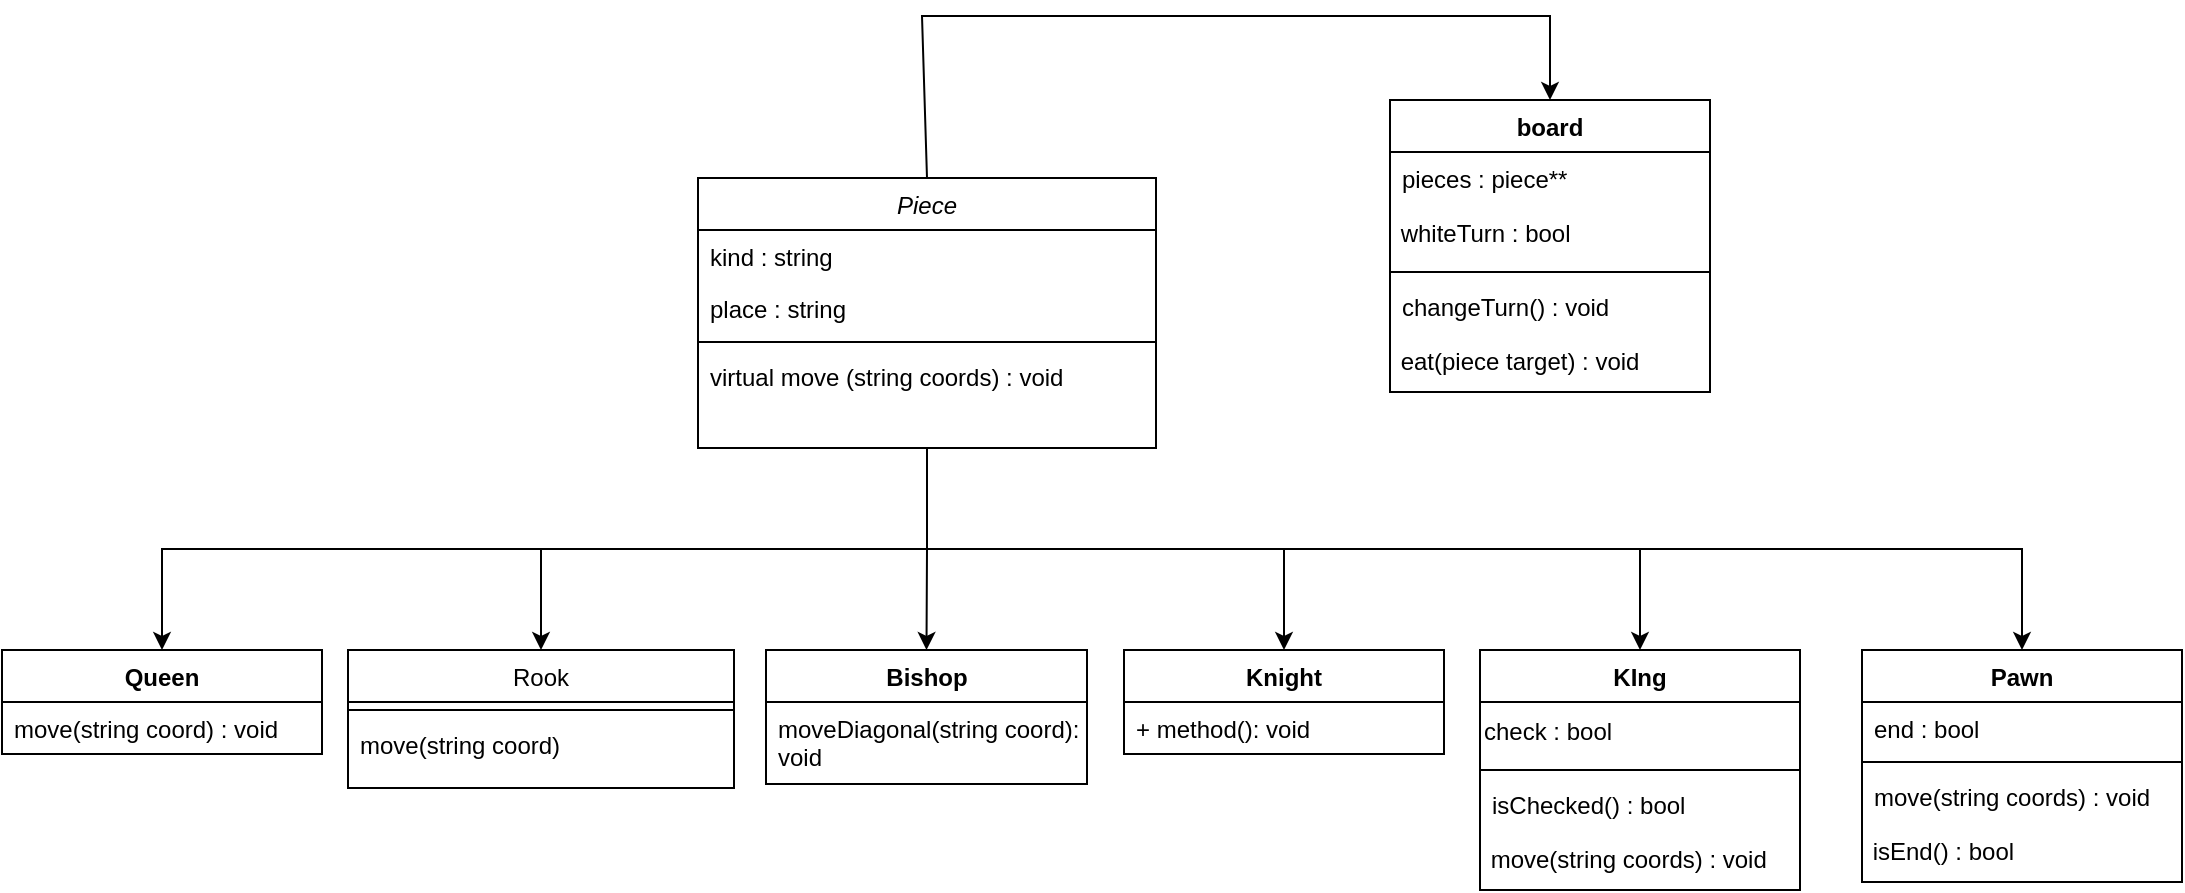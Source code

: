 <mxfile version="25.0.3">
  <diagram id="C5RBs43oDa-KdzZeNtuy" name="Page-1">
    <mxGraphModel dx="1434" dy="446" grid="0" gridSize="10" guides="1" tooltips="1" connect="1" arrows="1" fold="1" page="0" pageScale="1" pageWidth="827" pageHeight="1169" background="none" math="0" shadow="0">
      <root>
        <mxCell id="WIyWlLk6GJQsqaUBKTNV-0" />
        <mxCell id="WIyWlLk6GJQsqaUBKTNV-1" parent="WIyWlLk6GJQsqaUBKTNV-0" />
        <mxCell id="AsK64UsdbuCdQflEhBRy-26" style="edgeStyle=orthogonalEdgeStyle;rounded=0;orthogonalLoop=1;jettySize=auto;html=1;exitX=0.5;exitY=1;exitDx=0;exitDy=0;entryX=0.5;entryY=0;entryDx=0;entryDy=0;" parent="WIyWlLk6GJQsqaUBKTNV-1" source="zkfFHV4jXpPFQw0GAbJ--0" target="AsK64UsdbuCdQflEhBRy-44" edge="1">
          <mxGeometry relative="1" as="geometry">
            <mxPoint x="225" y="331" as="targetPoint" />
          </mxGeometry>
        </mxCell>
        <mxCell id="AsK64UsdbuCdQflEhBRy-28" style="edgeStyle=orthogonalEdgeStyle;rounded=0;orthogonalLoop=1;jettySize=auto;html=1;exitX=0.5;exitY=1;exitDx=0;exitDy=0;" parent="WIyWlLk6GJQsqaUBKTNV-1" source="zkfFHV4jXpPFQw0GAbJ--0" target="zkfFHV4jXpPFQw0GAbJ--6" edge="1">
          <mxGeometry relative="1" as="geometry" />
        </mxCell>
        <mxCell id="AsK64UsdbuCdQflEhBRy-55" style="edgeStyle=orthogonalEdgeStyle;rounded=0;orthogonalLoop=1;jettySize=auto;html=1;exitX=0.5;exitY=1;exitDx=0;exitDy=0;" parent="WIyWlLk6GJQsqaUBKTNV-1" source="zkfFHV4jXpPFQw0GAbJ--0" target="AsK64UsdbuCdQflEhBRy-10" edge="1">
          <mxGeometry relative="1" as="geometry" />
        </mxCell>
        <mxCell id="AsK64UsdbuCdQflEhBRy-63" style="edgeStyle=orthogonalEdgeStyle;rounded=0;orthogonalLoop=1;jettySize=auto;html=1;exitX=0.5;exitY=1;exitDx=0;exitDy=0;" parent="WIyWlLk6GJQsqaUBKTNV-1" source="zkfFHV4jXpPFQw0GAbJ--0" target="AsK64UsdbuCdQflEhBRy-58" edge="1">
          <mxGeometry relative="1" as="geometry" />
        </mxCell>
        <mxCell id="AsK64UsdbuCdQflEhBRy-70" style="edgeStyle=orthogonalEdgeStyle;rounded=0;orthogonalLoop=1;jettySize=auto;html=1;exitX=0.5;exitY=1;exitDx=0;exitDy=0;" parent="WIyWlLk6GJQsqaUBKTNV-1" source="zkfFHV4jXpPFQw0GAbJ--0" target="AsK64UsdbuCdQflEhBRy-65" edge="1">
          <mxGeometry relative="1" as="geometry" />
        </mxCell>
        <mxCell id="pnR-dcr7Vg8UVQx4HuzF-8" style="edgeStyle=none;rounded=0;orthogonalLoop=1;jettySize=auto;html=1;exitX=0.5;exitY=0;exitDx=0;exitDy=0;entryX=0.5;entryY=0;entryDx=0;entryDy=0;" parent="WIyWlLk6GJQsqaUBKTNV-1" source="zkfFHV4jXpPFQw0GAbJ--0" target="pnR-dcr7Vg8UVQx4HuzF-0" edge="1">
          <mxGeometry relative="1" as="geometry">
            <mxPoint x="555" y="50" as="targetPoint" />
            <Array as="points">
              <mxPoint x="325" y="29" />
              <mxPoint x="639" y="29" />
            </Array>
          </mxGeometry>
        </mxCell>
        <mxCell id="Mba1sNCcwUkIVgNwWezd-1" style="edgeStyle=orthogonalEdgeStyle;rounded=0;orthogonalLoop=1;jettySize=auto;html=1;exitX=0.5;exitY=1;exitDx=0;exitDy=0;" edge="1" parent="WIyWlLk6GJQsqaUBKTNV-1" source="zkfFHV4jXpPFQw0GAbJ--0" target="AsK64UsdbuCdQflEhBRy-6">
          <mxGeometry relative="1" as="geometry" />
        </mxCell>
        <mxCell id="zkfFHV4jXpPFQw0GAbJ--0" value="Piece" style="swimlane;fontStyle=2;align=center;verticalAlign=top;childLayout=stackLayout;horizontal=1;startSize=26;horizontalStack=0;resizeParent=1;resizeLast=0;collapsible=1;marginBottom=0;rounded=0;shadow=0;strokeWidth=1;" parent="WIyWlLk6GJQsqaUBKTNV-1" vertex="1">
          <mxGeometry x="213" y="110" width="229" height="135" as="geometry">
            <mxRectangle x="230" y="140" width="160" height="26" as="alternateBounds" />
          </mxGeometry>
        </mxCell>
        <mxCell id="zkfFHV4jXpPFQw0GAbJ--1" value="kind : string" style="text;align=left;verticalAlign=top;spacingLeft=4;spacingRight=4;overflow=hidden;rotatable=0;points=[[0,0.5],[1,0.5]];portConstraint=eastwest;" parent="zkfFHV4jXpPFQw0GAbJ--0" vertex="1">
          <mxGeometry y="26" width="229" height="26" as="geometry" />
        </mxCell>
        <mxCell id="zkfFHV4jXpPFQw0GAbJ--2" value="place : string" style="text;align=left;verticalAlign=top;spacingLeft=4;spacingRight=4;overflow=hidden;rotatable=0;points=[[0,0.5],[1,0.5]];portConstraint=eastwest;rounded=0;shadow=0;html=0;" parent="zkfFHV4jXpPFQw0GAbJ--0" vertex="1">
          <mxGeometry y="52" width="229" height="26" as="geometry" />
        </mxCell>
        <mxCell id="zkfFHV4jXpPFQw0GAbJ--4" value="" style="line;html=1;strokeWidth=1;align=left;verticalAlign=middle;spacingTop=-1;spacingLeft=3;spacingRight=3;rotatable=0;labelPosition=right;points=[];portConstraint=eastwest;" parent="zkfFHV4jXpPFQw0GAbJ--0" vertex="1">
          <mxGeometry y="78" width="229" height="8" as="geometry" />
        </mxCell>
        <mxCell id="zkfFHV4jXpPFQw0GAbJ--5" value="virtual move (string coords) : void&#xa;" style="text;align=left;verticalAlign=top;spacingLeft=4;spacingRight=4;overflow=hidden;rotatable=0;points=[[0,0.5],[1,0.5]];portConstraint=eastwest;" parent="zkfFHV4jXpPFQw0GAbJ--0" vertex="1">
          <mxGeometry y="86" width="229" height="49" as="geometry" />
        </mxCell>
        <mxCell id="zkfFHV4jXpPFQw0GAbJ--6" value="Rook" style="swimlane;fontStyle=0;align=center;verticalAlign=top;childLayout=stackLayout;horizontal=1;startSize=26;horizontalStack=0;resizeParent=1;resizeLast=0;collapsible=1;marginBottom=0;rounded=0;shadow=0;strokeWidth=1;" parent="WIyWlLk6GJQsqaUBKTNV-1" vertex="1">
          <mxGeometry x="38" y="346" width="193" height="69" as="geometry">
            <mxRectangle x="130" y="380" width="160" height="26" as="alternateBounds" />
          </mxGeometry>
        </mxCell>
        <mxCell id="zkfFHV4jXpPFQw0GAbJ--9" value="" style="line;html=1;strokeWidth=1;align=left;verticalAlign=middle;spacingTop=-1;spacingLeft=3;spacingRight=3;rotatable=0;labelPosition=right;points=[];portConstraint=eastwest;" parent="zkfFHV4jXpPFQw0GAbJ--6" vertex="1">
          <mxGeometry y="26" width="193" height="8" as="geometry" />
        </mxCell>
        <mxCell id="zkfFHV4jXpPFQw0GAbJ--11" value="move(string coord)" style="text;align=left;verticalAlign=top;spacingLeft=4;spacingRight=4;overflow=hidden;rotatable=0;points=[[0,0.5],[1,0.5]];portConstraint=eastwest;labelBackgroundColor=none;" parent="zkfFHV4jXpPFQw0GAbJ--6" vertex="1">
          <mxGeometry y="34" width="193" height="35" as="geometry" />
        </mxCell>
        <mxCell id="AsK64UsdbuCdQflEhBRy-6" value="Queen&lt;div&gt;&lt;br&gt;&lt;/div&gt;" style="swimlane;fontStyle=1;align=center;verticalAlign=top;childLayout=stackLayout;horizontal=1;startSize=26;horizontalStack=0;resizeParent=1;resizeParentMax=0;resizeLast=0;collapsible=1;marginBottom=0;whiteSpace=wrap;html=1;" parent="WIyWlLk6GJQsqaUBKTNV-1" vertex="1">
          <mxGeometry x="-135" y="346" width="160" height="52" as="geometry" />
        </mxCell>
        <mxCell id="AsK64UsdbuCdQflEhBRy-9" value="move(string coord) : void" style="text;strokeColor=none;fillColor=none;align=left;verticalAlign=top;spacingLeft=4;spacingRight=4;overflow=hidden;rotatable=0;points=[[0,0.5],[1,0.5]];portConstraint=eastwest;whiteSpace=wrap;html=1;" parent="AsK64UsdbuCdQflEhBRy-6" vertex="1">
          <mxGeometry y="26" width="160" height="26" as="geometry" />
        </mxCell>
        <mxCell id="AsK64UsdbuCdQflEhBRy-10" value="KIng" style="swimlane;fontStyle=1;align=center;verticalAlign=top;childLayout=stackLayout;horizontal=1;startSize=26;horizontalStack=0;resizeParent=1;resizeParentMax=0;resizeLast=0;collapsible=1;marginBottom=0;whiteSpace=wrap;html=1;" parent="WIyWlLk6GJQsqaUBKTNV-1" vertex="1">
          <mxGeometry x="604" y="346" width="160" height="120" as="geometry" />
        </mxCell>
        <mxCell id="AsK64UsdbuCdQflEhBRy-56" value="check : bool" style="text;html=1;align=left;verticalAlign=middle;whiteSpace=wrap;rounded=0;" parent="AsK64UsdbuCdQflEhBRy-10" vertex="1">
          <mxGeometry y="26" width="160" height="30" as="geometry" />
        </mxCell>
        <mxCell id="AsK64UsdbuCdQflEhBRy-12" value="" style="line;strokeWidth=1;fillColor=none;align=left;verticalAlign=middle;spacingTop=-1;spacingLeft=3;spacingRight=3;rotatable=0;labelPosition=right;points=[];portConstraint=eastwest;strokeColor=inherit;" parent="AsK64UsdbuCdQflEhBRy-10" vertex="1">
          <mxGeometry y="56" width="160" height="8" as="geometry" />
        </mxCell>
        <mxCell id="AsK64UsdbuCdQflEhBRy-13" value="isChecked() : bool" style="text;strokeColor=none;fillColor=none;align=left;verticalAlign=top;spacingLeft=4;spacingRight=4;overflow=hidden;rotatable=0;points=[[0,0.5],[1,0.5]];portConstraint=eastwest;whiteSpace=wrap;html=1;" parent="AsK64UsdbuCdQflEhBRy-10" vertex="1">
          <mxGeometry y="64" width="160" height="26" as="geometry" />
        </mxCell>
        <mxCell id="AsK64UsdbuCdQflEhBRy-64" value="&amp;nbsp;move(string coords) : void" style="text;html=1;align=left;verticalAlign=middle;whiteSpace=wrap;rounded=0;" parent="AsK64UsdbuCdQflEhBRy-10" vertex="1">
          <mxGeometry y="90" width="160" height="30" as="geometry" />
        </mxCell>
        <mxCell id="AsK64UsdbuCdQflEhBRy-44" value="Bishop" style="swimlane;fontStyle=1;align=center;verticalAlign=top;childLayout=stackLayout;horizontal=1;startSize=26;horizontalStack=0;resizeParent=1;resizeParentMax=0;resizeLast=0;collapsible=1;marginBottom=0;whiteSpace=wrap;html=1;" parent="WIyWlLk6GJQsqaUBKTNV-1" vertex="1">
          <mxGeometry x="247" y="346" width="160.5" height="67" as="geometry" />
        </mxCell>
        <mxCell id="AsK64UsdbuCdQflEhBRy-47" value="moveDiagonal(string coord): void" style="text;strokeColor=none;fillColor=none;align=left;verticalAlign=top;spacingLeft=4;spacingRight=4;overflow=hidden;rotatable=0;points=[[0,0.5],[1,0.5]];portConstraint=eastwest;whiteSpace=wrap;html=1;" parent="AsK64UsdbuCdQflEhBRy-44" vertex="1">
          <mxGeometry y="26" width="160.5" height="41" as="geometry" />
        </mxCell>
        <mxCell id="AsK64UsdbuCdQflEhBRy-58" value="Knight" style="swimlane;fontStyle=1;align=center;verticalAlign=top;childLayout=stackLayout;horizontal=1;startSize=26;horizontalStack=0;resizeParent=1;resizeParentMax=0;resizeLast=0;collapsible=1;marginBottom=0;whiteSpace=wrap;html=1;" parent="WIyWlLk6GJQsqaUBKTNV-1" vertex="1">
          <mxGeometry x="426" y="346" width="160" height="52" as="geometry" />
        </mxCell>
        <mxCell id="AsK64UsdbuCdQflEhBRy-61" value="+ method(): void" style="text;strokeColor=none;fillColor=none;align=left;verticalAlign=top;spacingLeft=4;spacingRight=4;overflow=hidden;rotatable=0;points=[[0,0.5],[1,0.5]];portConstraint=eastwest;whiteSpace=wrap;html=1;" parent="AsK64UsdbuCdQflEhBRy-58" vertex="1">
          <mxGeometry y="26" width="160" height="26" as="geometry" />
        </mxCell>
        <mxCell id="AsK64UsdbuCdQflEhBRy-65" value="Pawn" style="swimlane;fontStyle=1;align=center;verticalAlign=top;childLayout=stackLayout;horizontal=1;startSize=26;horizontalStack=0;resizeParent=1;resizeParentMax=0;resizeLast=0;collapsible=1;marginBottom=0;whiteSpace=wrap;html=1;" parent="WIyWlLk6GJQsqaUBKTNV-1" vertex="1">
          <mxGeometry x="795" y="346" width="160" height="116" as="geometry" />
        </mxCell>
        <mxCell id="AsK64UsdbuCdQflEhBRy-66" value="end : bool" style="text;strokeColor=none;fillColor=none;align=left;verticalAlign=top;spacingLeft=4;spacingRight=4;overflow=hidden;rotatable=0;points=[[0,0.5],[1,0.5]];portConstraint=eastwest;whiteSpace=wrap;html=1;" parent="AsK64UsdbuCdQflEhBRy-65" vertex="1">
          <mxGeometry y="26" width="160" height="26" as="geometry" />
        </mxCell>
        <mxCell id="AsK64UsdbuCdQflEhBRy-67" value="" style="line;strokeWidth=1;fillColor=none;align=left;verticalAlign=middle;spacingTop=-1;spacingLeft=3;spacingRight=3;rotatable=0;labelPosition=right;points=[];portConstraint=eastwest;strokeColor=inherit;" parent="AsK64UsdbuCdQflEhBRy-65" vertex="1">
          <mxGeometry y="52" width="160" height="8" as="geometry" />
        </mxCell>
        <mxCell id="AsK64UsdbuCdQflEhBRy-68" value="move(string coords) : void" style="text;strokeColor=none;fillColor=none;align=left;verticalAlign=top;spacingLeft=4;spacingRight=4;overflow=hidden;rotatable=0;points=[[0,0.5],[1,0.5]];portConstraint=eastwest;whiteSpace=wrap;html=1;" parent="AsK64UsdbuCdQflEhBRy-65" vertex="1">
          <mxGeometry y="60" width="160" height="26" as="geometry" />
        </mxCell>
        <mxCell id="AsK64UsdbuCdQflEhBRy-69" value="&amp;nbsp;isEnd() : bool" style="text;html=1;align=left;verticalAlign=middle;whiteSpace=wrap;rounded=0;" parent="AsK64UsdbuCdQflEhBRy-65" vertex="1">
          <mxGeometry y="86" width="160" height="30" as="geometry" />
        </mxCell>
        <mxCell id="pnR-dcr7Vg8UVQx4HuzF-0" value="board" style="swimlane;fontStyle=1;align=center;verticalAlign=top;childLayout=stackLayout;horizontal=1;startSize=26;horizontalStack=0;resizeParent=1;resizeParentMax=0;resizeLast=0;collapsible=1;marginBottom=0;whiteSpace=wrap;html=1;" parent="WIyWlLk6GJQsqaUBKTNV-1" vertex="1">
          <mxGeometry x="559" y="71" width="160" height="146" as="geometry" />
        </mxCell>
        <mxCell id="pnR-dcr7Vg8UVQx4HuzF-1" value="pieces : piece**" style="text;strokeColor=none;fillColor=none;align=left;verticalAlign=top;spacingLeft=4;spacingRight=4;overflow=hidden;rotatable=0;points=[[0,0.5],[1,0.5]];portConstraint=eastwest;whiteSpace=wrap;html=1;" parent="pnR-dcr7Vg8UVQx4HuzF-0" vertex="1">
          <mxGeometry y="26" width="160" height="26" as="geometry" />
        </mxCell>
        <mxCell id="pnR-dcr7Vg8UVQx4HuzF-5" value="&amp;nbsp;whiteTurn : bool" style="text;html=1;align=left;verticalAlign=middle;whiteSpace=wrap;rounded=0;" parent="pnR-dcr7Vg8UVQx4HuzF-0" vertex="1">
          <mxGeometry y="52" width="160" height="30" as="geometry" />
        </mxCell>
        <mxCell id="pnR-dcr7Vg8UVQx4HuzF-2" value="" style="line;strokeWidth=1;fillColor=none;align=left;verticalAlign=middle;spacingTop=-1;spacingLeft=3;spacingRight=3;rotatable=0;labelPosition=right;points=[];portConstraint=eastwest;strokeColor=inherit;" parent="pnR-dcr7Vg8UVQx4HuzF-0" vertex="1">
          <mxGeometry y="82" width="160" height="8" as="geometry" />
        </mxCell>
        <mxCell id="pnR-dcr7Vg8UVQx4HuzF-3" value="changeTurn() : void" style="text;strokeColor=none;fillColor=none;align=left;verticalAlign=top;spacingLeft=4;spacingRight=4;overflow=hidden;rotatable=0;points=[[0,0.5],[1,0.5]];portConstraint=eastwest;whiteSpace=wrap;html=1;" parent="pnR-dcr7Vg8UVQx4HuzF-0" vertex="1">
          <mxGeometry y="90" width="160" height="26" as="geometry" />
        </mxCell>
        <mxCell id="pnR-dcr7Vg8UVQx4HuzF-6" value="&amp;nbsp;eat(piece target) : void&amp;nbsp;" style="text;html=1;align=left;verticalAlign=middle;whiteSpace=wrap;rounded=0;" parent="pnR-dcr7Vg8UVQx4HuzF-0" vertex="1">
          <mxGeometry y="116" width="160" height="30" as="geometry" />
        </mxCell>
      </root>
    </mxGraphModel>
  </diagram>
</mxfile>
